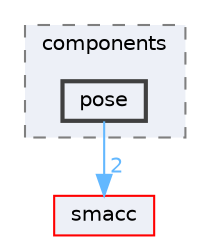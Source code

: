 digraph "smacc_client_library/move_base_z_client/move_base_z_client_plugin/include/move_base_z_client_plugin/components/pose"
{
 // LATEX_PDF_SIZE
  bgcolor="transparent";
  edge [fontname=Helvetica,fontsize=10,labelfontname=Helvetica,labelfontsize=10];
  node [fontname=Helvetica,fontsize=10,shape=box,height=0.2,width=0.4];
  compound=true
  subgraph clusterdir_0356d6e507c87c88329bad404c445d06 {
    graph [ bgcolor="#edf0f7", pencolor="grey50", label="components", fontname=Helvetica,fontsize=10 style="filled,dashed", URL="dir_0356d6e507c87c88329bad404c445d06.html",tooltip=""]
  dir_e84d37695363ff769ea7ae58a9390b23 [label="pose", fillcolor="#edf0f7", color="grey25", style="filled,bold", URL="dir_e84d37695363ff769ea7ae58a9390b23.html",tooltip=""];
  }
  dir_6e3e4532ae0db906acb0c92fce514b9e [label="smacc", fillcolor="#edf0f7", color="red", style="filled", URL="dir_6e3e4532ae0db906acb0c92fce514b9e.html",tooltip=""];
  dir_e84d37695363ff769ea7ae58a9390b23->dir_6e3e4532ae0db906acb0c92fce514b9e [headlabel="2", labeldistance=1.5 headhref="dir_000080_000090.html" color="steelblue1" fontcolor="steelblue1"];
}
